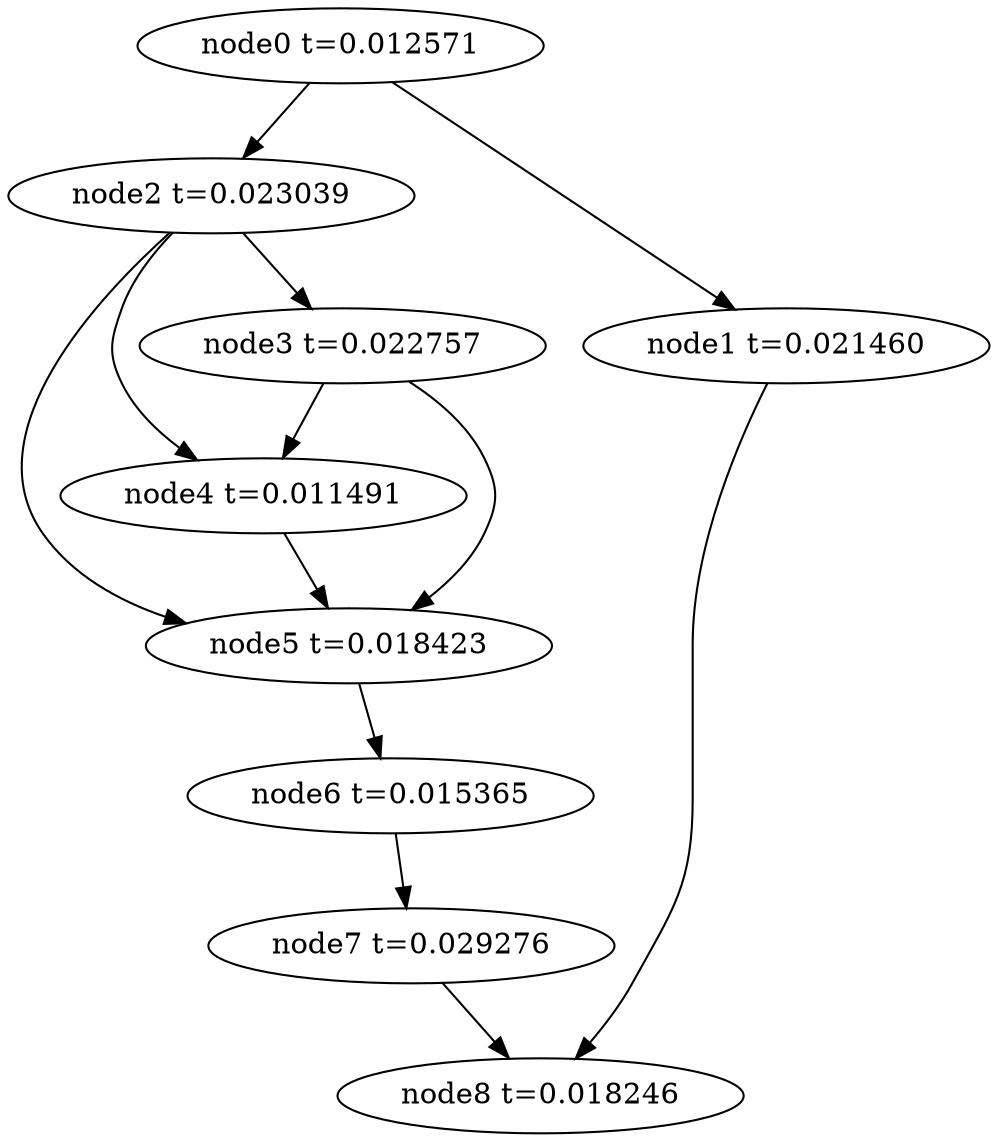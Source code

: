 digraph g{
	node8[label="node8 t=0.018246"]
	node7 -> node8
	node7[label="node7 t=0.029276"];
	node6 -> node7
	node6[label="node6 t=0.015365"];
	node5 -> node6
	node5[label="node5 t=0.018423"];
	node4 -> node5
	node4[label="node4 t=0.011491"];
	node3 -> node5
	node3 -> node4
	node3[label="node3 t=0.022757"];
	node2 -> node5
	node2 -> node4
	node2 -> node3
	node2[label="node2 t=0.023039"];
	node1 -> node8
	node1[label="node1 t=0.021460"];
	node0 -> node2
	node0 -> node1
	node0[label="node0 t=0.012571"];
}
